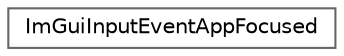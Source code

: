digraph "Gráfico de jerarquía de clases"
{
 // LATEX_PDF_SIZE
  bgcolor="transparent";
  edge [fontname=Helvetica,fontsize=10,labelfontname=Helvetica,labelfontsize=10];
  node [fontname=Helvetica,fontsize=10,shape=box,height=0.2,width=0.4];
  rankdir="LR";
  Node0 [id="Node000000",label="ImGuiInputEventAppFocused",height=0.2,width=0.4,color="grey40", fillcolor="white", style="filled",URL="$struct_im_gui_input_event_app_focused.html",tooltip=" "];
}
